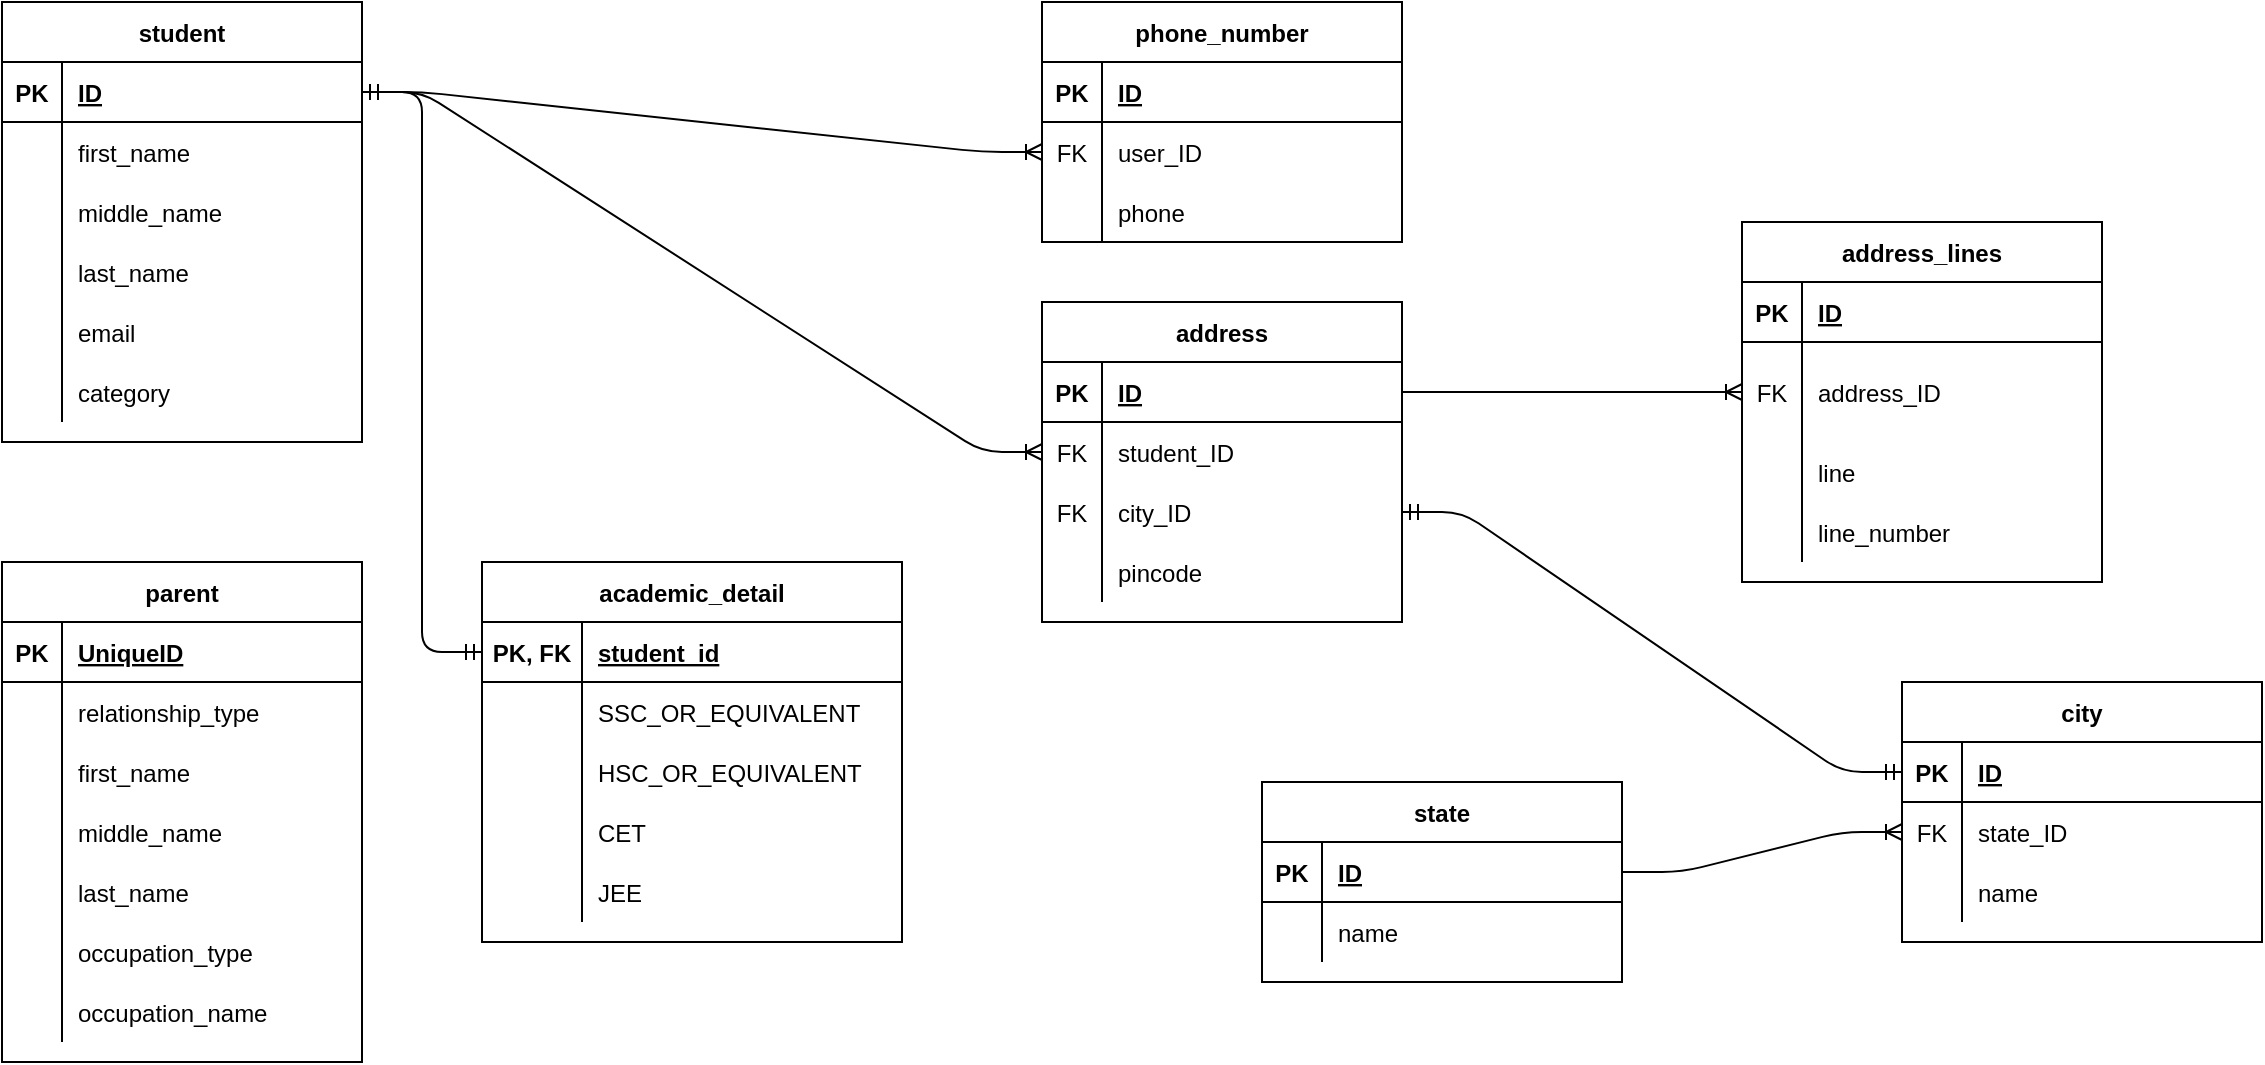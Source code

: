 <mxfile version="13.8.7" type="device"><diagram id="R2lEEEUBdFMjLlhIrx00" name="Page-1"><mxGraphModel dx="1023" dy="507" grid="1" gridSize="10" guides="1" tooltips="1" connect="1" arrows="1" fold="1" page="1" pageScale="1" pageWidth="3300" pageHeight="4681" math="0" shadow="0" extFonts="Permanent Marker^https://fonts.googleapis.com/css?family=Permanent+Marker"><root><mxCell id="0"/><mxCell id="1" parent="0"/><mxCell id="L2BtgFM6Xx4BRmpN-Ml5-1" value="student" style="shape=table;startSize=30;container=1;collapsible=1;childLayout=tableLayout;fixedRows=1;rowLines=0;fontStyle=1;align=center;resizeLast=1;" parent="1" vertex="1"><mxGeometry x="10" y="10" width="180" height="220" as="geometry"/></mxCell><mxCell id="L2BtgFM6Xx4BRmpN-Ml5-2" value="" style="shape=partialRectangle;collapsible=0;dropTarget=0;pointerEvents=0;fillColor=none;top=0;left=0;bottom=1;right=0;points=[[0,0.5],[1,0.5]];portConstraint=eastwest;" parent="L2BtgFM6Xx4BRmpN-Ml5-1" vertex="1"><mxGeometry y="30" width="180" height="30" as="geometry"/></mxCell><mxCell id="L2BtgFM6Xx4BRmpN-Ml5-3" value="PK" style="shape=partialRectangle;connectable=0;fillColor=none;top=0;left=0;bottom=0;right=0;fontStyle=1;overflow=hidden;" parent="L2BtgFM6Xx4BRmpN-Ml5-2" vertex="1"><mxGeometry width="30" height="30" as="geometry"/></mxCell><mxCell id="L2BtgFM6Xx4BRmpN-Ml5-4" value="ID" style="shape=partialRectangle;connectable=0;fillColor=none;top=0;left=0;bottom=0;right=0;align=left;spacingLeft=6;fontStyle=5;overflow=hidden;" parent="L2BtgFM6Xx4BRmpN-Ml5-2" vertex="1"><mxGeometry x="30" width="150" height="30" as="geometry"/></mxCell><mxCell id="L2BtgFM6Xx4BRmpN-Ml5-5" value="" style="shape=partialRectangle;collapsible=0;dropTarget=0;pointerEvents=0;fillColor=none;top=0;left=0;bottom=0;right=0;points=[[0,0.5],[1,0.5]];portConstraint=eastwest;" parent="L2BtgFM6Xx4BRmpN-Ml5-1" vertex="1"><mxGeometry y="60" width="180" height="30" as="geometry"/></mxCell><mxCell id="L2BtgFM6Xx4BRmpN-Ml5-6" value="" style="shape=partialRectangle;connectable=0;fillColor=none;top=0;left=0;bottom=0;right=0;editable=1;overflow=hidden;" parent="L2BtgFM6Xx4BRmpN-Ml5-5" vertex="1"><mxGeometry width="30" height="30" as="geometry"/></mxCell><mxCell id="L2BtgFM6Xx4BRmpN-Ml5-7" value="first_name" style="shape=partialRectangle;connectable=0;fillColor=none;top=0;left=0;bottom=0;right=0;align=left;spacingLeft=6;overflow=hidden;" parent="L2BtgFM6Xx4BRmpN-Ml5-5" vertex="1"><mxGeometry x="30" width="150" height="30" as="geometry"/></mxCell><mxCell id="L2BtgFM6Xx4BRmpN-Ml5-8" value="" style="shape=partialRectangle;collapsible=0;dropTarget=0;pointerEvents=0;fillColor=none;top=0;left=0;bottom=0;right=0;points=[[0,0.5],[1,0.5]];portConstraint=eastwest;" parent="L2BtgFM6Xx4BRmpN-Ml5-1" vertex="1"><mxGeometry y="90" width="180" height="30" as="geometry"/></mxCell><mxCell id="L2BtgFM6Xx4BRmpN-Ml5-9" value="" style="shape=partialRectangle;connectable=0;fillColor=none;top=0;left=0;bottom=0;right=0;editable=1;overflow=hidden;" parent="L2BtgFM6Xx4BRmpN-Ml5-8" vertex="1"><mxGeometry width="30" height="30" as="geometry"/></mxCell><mxCell id="L2BtgFM6Xx4BRmpN-Ml5-10" value="middle_name" style="shape=partialRectangle;connectable=0;fillColor=none;top=0;left=0;bottom=0;right=0;align=left;spacingLeft=6;overflow=hidden;" parent="L2BtgFM6Xx4BRmpN-Ml5-8" vertex="1"><mxGeometry x="30" width="150" height="30" as="geometry"/></mxCell><mxCell id="L2BtgFM6Xx4BRmpN-Ml5-11" value="" style="shape=partialRectangle;collapsible=0;dropTarget=0;pointerEvents=0;fillColor=none;top=0;left=0;bottom=0;right=0;points=[[0,0.5],[1,0.5]];portConstraint=eastwest;" parent="L2BtgFM6Xx4BRmpN-Ml5-1" vertex="1"><mxGeometry y="120" width="180" height="30" as="geometry"/></mxCell><mxCell id="L2BtgFM6Xx4BRmpN-Ml5-12" value="" style="shape=partialRectangle;connectable=0;fillColor=none;top=0;left=0;bottom=0;right=0;editable=1;overflow=hidden;" parent="L2BtgFM6Xx4BRmpN-Ml5-11" vertex="1"><mxGeometry width="30" height="30" as="geometry"/></mxCell><mxCell id="L2BtgFM6Xx4BRmpN-Ml5-13" value="last_name" style="shape=partialRectangle;connectable=0;fillColor=none;top=0;left=0;bottom=0;right=0;align=left;spacingLeft=6;overflow=hidden;" parent="L2BtgFM6Xx4BRmpN-Ml5-11" vertex="1"><mxGeometry x="30" width="150" height="30" as="geometry"/></mxCell><mxCell id="L2BtgFM6Xx4BRmpN-Ml5-61" value="" style="shape=partialRectangle;collapsible=0;dropTarget=0;pointerEvents=0;fillColor=none;top=0;left=0;bottom=0;right=0;points=[[0,0.5],[1,0.5]];portConstraint=eastwest;" parent="L2BtgFM6Xx4BRmpN-Ml5-1" vertex="1"><mxGeometry y="150" width="180" height="30" as="geometry"/></mxCell><mxCell id="L2BtgFM6Xx4BRmpN-Ml5-62" value="" style="shape=partialRectangle;connectable=0;fillColor=none;top=0;left=0;bottom=0;right=0;editable=1;overflow=hidden;" parent="L2BtgFM6Xx4BRmpN-Ml5-61" vertex="1"><mxGeometry width="30" height="30" as="geometry"/></mxCell><mxCell id="L2BtgFM6Xx4BRmpN-Ml5-63" value="email" style="shape=partialRectangle;connectable=0;fillColor=none;top=0;left=0;bottom=0;right=0;align=left;spacingLeft=6;overflow=hidden;" parent="L2BtgFM6Xx4BRmpN-Ml5-61" vertex="1"><mxGeometry x="30" width="150" height="30" as="geometry"/></mxCell><mxCell id="ftLNyzJf5vDYz_jU6pa2-92" value="" style="shape=partialRectangle;collapsible=0;dropTarget=0;pointerEvents=0;fillColor=none;top=0;left=0;bottom=0;right=0;points=[[0,0.5],[1,0.5]];portConstraint=eastwest;" vertex="1" parent="L2BtgFM6Xx4BRmpN-Ml5-1"><mxGeometry y="180" width="180" height="30" as="geometry"/></mxCell><mxCell id="ftLNyzJf5vDYz_jU6pa2-93" value="" style="shape=partialRectangle;connectable=0;fillColor=none;top=0;left=0;bottom=0;right=0;editable=1;overflow=hidden;" vertex="1" parent="ftLNyzJf5vDYz_jU6pa2-92"><mxGeometry width="30" height="30" as="geometry"/></mxCell><mxCell id="ftLNyzJf5vDYz_jU6pa2-94" value="category" style="shape=partialRectangle;connectable=0;fillColor=none;top=0;left=0;bottom=0;right=0;align=left;spacingLeft=6;overflow=hidden;" vertex="1" parent="ftLNyzJf5vDYz_jU6pa2-92"><mxGeometry x="30" width="150" height="30" as="geometry"/></mxCell><mxCell id="L2BtgFM6Xx4BRmpN-Ml5-14" value="phone_number" style="shape=table;startSize=30;container=1;collapsible=1;childLayout=tableLayout;fixedRows=1;rowLines=0;fontStyle=1;align=center;resizeLast=1;" parent="1" vertex="1"><mxGeometry x="530" y="10" width="180" height="120" as="geometry"/></mxCell><mxCell id="L2BtgFM6Xx4BRmpN-Ml5-15" value="" style="shape=partialRectangle;collapsible=0;dropTarget=0;pointerEvents=0;fillColor=none;top=0;left=0;bottom=1;right=0;points=[[0,0.5],[1,0.5]];portConstraint=eastwest;" parent="L2BtgFM6Xx4BRmpN-Ml5-14" vertex="1"><mxGeometry y="30" width="180" height="30" as="geometry"/></mxCell><mxCell id="L2BtgFM6Xx4BRmpN-Ml5-16" value="PK" style="shape=partialRectangle;connectable=0;fillColor=none;top=0;left=0;bottom=0;right=0;fontStyle=1;overflow=hidden;" parent="L2BtgFM6Xx4BRmpN-Ml5-15" vertex="1"><mxGeometry width="30" height="30" as="geometry"/></mxCell><mxCell id="L2BtgFM6Xx4BRmpN-Ml5-17" value="ID" style="shape=partialRectangle;connectable=0;fillColor=none;top=0;left=0;bottom=0;right=0;align=left;spacingLeft=6;fontStyle=5;overflow=hidden;" parent="L2BtgFM6Xx4BRmpN-Ml5-15" vertex="1"><mxGeometry x="30" width="150" height="30" as="geometry"/></mxCell><mxCell id="L2BtgFM6Xx4BRmpN-Ml5-104" value="" style="shape=partialRectangle;collapsible=0;dropTarget=0;pointerEvents=0;fillColor=none;top=0;left=0;bottom=0;right=0;points=[[0,0.5],[1,0.5]];portConstraint=eastwest;" parent="L2BtgFM6Xx4BRmpN-Ml5-14" vertex="1"><mxGeometry y="60" width="180" height="30" as="geometry"/></mxCell><mxCell id="L2BtgFM6Xx4BRmpN-Ml5-105" value="FK" style="shape=partialRectangle;connectable=0;fillColor=none;top=0;left=0;bottom=0;right=0;fontStyle=0;overflow=hidden;" parent="L2BtgFM6Xx4BRmpN-Ml5-104" vertex="1"><mxGeometry width="30" height="30" as="geometry"/></mxCell><mxCell id="L2BtgFM6Xx4BRmpN-Ml5-106" value="user_ID" style="shape=partialRectangle;connectable=0;fillColor=none;top=0;left=0;bottom=0;right=0;align=left;spacingLeft=6;fontStyle=0;overflow=hidden;" parent="L2BtgFM6Xx4BRmpN-Ml5-104" vertex="1"><mxGeometry x="30" width="150" height="30" as="geometry"/></mxCell><mxCell id="L2BtgFM6Xx4BRmpN-Ml5-18" value="" style="shape=partialRectangle;collapsible=0;dropTarget=0;pointerEvents=0;fillColor=none;top=0;left=0;bottom=0;right=0;points=[[0,0.5],[1,0.5]];portConstraint=eastwest;" parent="L2BtgFM6Xx4BRmpN-Ml5-14" vertex="1"><mxGeometry y="90" width="180" height="30" as="geometry"/></mxCell><mxCell id="L2BtgFM6Xx4BRmpN-Ml5-19" value="" style="shape=partialRectangle;connectable=0;fillColor=none;top=0;left=0;bottom=0;right=0;editable=1;overflow=hidden;" parent="L2BtgFM6Xx4BRmpN-Ml5-18" vertex="1"><mxGeometry width="30" height="30" as="geometry"/></mxCell><mxCell id="L2BtgFM6Xx4BRmpN-Ml5-20" value="phone" style="shape=partialRectangle;connectable=0;fillColor=none;top=0;left=0;bottom=0;right=0;align=left;spacingLeft=6;overflow=hidden;" parent="L2BtgFM6Xx4BRmpN-Ml5-18" vertex="1"><mxGeometry x="30" width="150" height="30" as="geometry"/></mxCell><mxCell id="L2BtgFM6Xx4BRmpN-Ml5-64" value="address" style="shape=table;startSize=30;container=1;collapsible=1;childLayout=tableLayout;fixedRows=1;rowLines=0;fontStyle=1;align=center;resizeLast=1;" parent="1" vertex="1"><mxGeometry x="530" y="160" width="180" height="160" as="geometry"/></mxCell><mxCell id="L2BtgFM6Xx4BRmpN-Ml5-65" value="" style="shape=partialRectangle;collapsible=0;dropTarget=0;pointerEvents=0;fillColor=none;top=0;left=0;bottom=1;right=0;points=[[0,0.5],[1,0.5]];portConstraint=eastwest;" parent="L2BtgFM6Xx4BRmpN-Ml5-64" vertex="1"><mxGeometry y="30" width="180" height="30" as="geometry"/></mxCell><mxCell id="L2BtgFM6Xx4BRmpN-Ml5-66" value="PK" style="shape=partialRectangle;connectable=0;fillColor=none;top=0;left=0;bottom=0;right=0;fontStyle=1;overflow=hidden;" parent="L2BtgFM6Xx4BRmpN-Ml5-65" vertex="1"><mxGeometry width="30" height="30" as="geometry"/></mxCell><mxCell id="L2BtgFM6Xx4BRmpN-Ml5-67" value="ID" style="shape=partialRectangle;connectable=0;fillColor=none;top=0;left=0;bottom=0;right=0;align=left;spacingLeft=6;fontStyle=5;overflow=hidden;" parent="L2BtgFM6Xx4BRmpN-Ml5-65" vertex="1"><mxGeometry x="30" width="150" height="30" as="geometry"/></mxCell><mxCell id="ftLNyzJf5vDYz_jU6pa2-6" value="" style="shape=partialRectangle;collapsible=0;dropTarget=0;pointerEvents=0;fillColor=none;top=0;left=0;bottom=0;right=0;points=[[0,0.5],[1,0.5]];portConstraint=eastwest;" vertex="1" parent="L2BtgFM6Xx4BRmpN-Ml5-64"><mxGeometry y="60" width="180" height="30" as="geometry"/></mxCell><mxCell id="ftLNyzJf5vDYz_jU6pa2-7" value="FK" style="shape=partialRectangle;connectable=0;fillColor=none;top=0;left=0;bottom=0;right=0;fontStyle=0;overflow=hidden;" vertex="1" parent="ftLNyzJf5vDYz_jU6pa2-6"><mxGeometry width="30" height="30" as="geometry"/></mxCell><mxCell id="ftLNyzJf5vDYz_jU6pa2-8" value="student_ID" style="shape=partialRectangle;connectable=0;fillColor=none;top=0;left=0;bottom=0;right=0;align=left;spacingLeft=6;fontStyle=0;overflow=hidden;" vertex="1" parent="ftLNyzJf5vDYz_jU6pa2-6"><mxGeometry x="30" width="150" height="30" as="geometry"/></mxCell><mxCell id="ftLNyzJf5vDYz_jU6pa2-44" value="" style="shape=partialRectangle;collapsible=0;dropTarget=0;pointerEvents=0;fillColor=none;top=0;left=0;bottom=0;right=0;points=[[0,0.5],[1,0.5]];portConstraint=eastwest;" vertex="1" parent="L2BtgFM6Xx4BRmpN-Ml5-64"><mxGeometry y="90" width="180" height="30" as="geometry"/></mxCell><mxCell id="ftLNyzJf5vDYz_jU6pa2-45" value="FK" style="shape=partialRectangle;connectable=0;fillColor=none;top=0;left=0;bottom=0;right=0;editable=1;overflow=hidden;" vertex="1" parent="ftLNyzJf5vDYz_jU6pa2-44"><mxGeometry width="30" height="30" as="geometry"/></mxCell><mxCell id="ftLNyzJf5vDYz_jU6pa2-46" value="city_ID" style="shape=partialRectangle;connectable=0;fillColor=none;top=0;left=0;bottom=0;right=0;align=left;spacingLeft=6;overflow=hidden;" vertex="1" parent="ftLNyzJf5vDYz_jU6pa2-44"><mxGeometry x="30" width="150" height="30" as="geometry"/></mxCell><mxCell id="ftLNyzJf5vDYz_jU6pa2-66" value="" style="shape=partialRectangle;collapsible=0;dropTarget=0;pointerEvents=0;fillColor=none;top=0;left=0;bottom=0;right=0;points=[[0,0.5],[1,0.5]];portConstraint=eastwest;" vertex="1" parent="L2BtgFM6Xx4BRmpN-Ml5-64"><mxGeometry y="120" width="180" height="30" as="geometry"/></mxCell><mxCell id="ftLNyzJf5vDYz_jU6pa2-67" value="" style="shape=partialRectangle;connectable=0;fillColor=none;top=0;left=0;bottom=0;right=0;editable=1;overflow=hidden;" vertex="1" parent="ftLNyzJf5vDYz_jU6pa2-66"><mxGeometry width="30" height="30" as="geometry"/></mxCell><mxCell id="ftLNyzJf5vDYz_jU6pa2-68" value="pincode" style="shape=partialRectangle;connectable=0;fillColor=none;top=0;left=0;bottom=0;right=0;align=left;spacingLeft=6;overflow=hidden;" vertex="1" parent="ftLNyzJf5vDYz_jU6pa2-66"><mxGeometry x="30" width="150" height="30" as="geometry"/></mxCell><mxCell id="L2BtgFM6Xx4BRmpN-Ml5-77" value="address_lines" style="shape=table;startSize=30;container=1;collapsible=1;childLayout=tableLayout;fixedRows=1;rowLines=0;fontStyle=1;align=center;resizeLast=1;" parent="1" vertex="1"><mxGeometry x="880" y="120" width="180" height="180" as="geometry"/></mxCell><mxCell id="L2BtgFM6Xx4BRmpN-Ml5-78" value="" style="shape=partialRectangle;collapsible=0;dropTarget=0;pointerEvents=0;fillColor=none;top=0;left=0;bottom=1;right=0;points=[[0,0.5],[1,0.5]];portConstraint=eastwest;" parent="L2BtgFM6Xx4BRmpN-Ml5-77" vertex="1"><mxGeometry y="30" width="180" height="30" as="geometry"/></mxCell><mxCell id="L2BtgFM6Xx4BRmpN-Ml5-79" value="PK" style="shape=partialRectangle;connectable=0;fillColor=none;top=0;left=0;bottom=0;right=0;fontStyle=1;overflow=hidden;" parent="L2BtgFM6Xx4BRmpN-Ml5-78" vertex="1"><mxGeometry width="30" height="30" as="geometry"/></mxCell><mxCell id="L2BtgFM6Xx4BRmpN-Ml5-80" value="ID" style="shape=partialRectangle;connectable=0;fillColor=none;top=0;left=0;bottom=0;right=0;align=left;spacingLeft=6;fontStyle=5;overflow=hidden;" parent="L2BtgFM6Xx4BRmpN-Ml5-78" vertex="1"><mxGeometry x="30" width="150" height="30" as="geometry"/></mxCell><mxCell id="ftLNyzJf5vDYz_jU6pa2-2" value="" style="shape=partialRectangle;collapsible=0;dropTarget=0;pointerEvents=0;fillColor=none;top=0;left=0;bottom=0;right=0;points=[[0,0.5],[1,0.5]];portConstraint=eastwest;" vertex="1" parent="L2BtgFM6Xx4BRmpN-Ml5-77"><mxGeometry y="60" width="180" height="50" as="geometry"/></mxCell><mxCell id="ftLNyzJf5vDYz_jU6pa2-3" value="FK" style="shape=partialRectangle;connectable=0;fillColor=none;top=0;left=0;bottom=0;right=0;fontStyle=0;overflow=hidden;" vertex="1" parent="ftLNyzJf5vDYz_jU6pa2-2"><mxGeometry width="30" height="50" as="geometry"/></mxCell><mxCell id="ftLNyzJf5vDYz_jU6pa2-4" value="address_ID" style="shape=partialRectangle;connectable=0;fillColor=none;top=0;left=0;bottom=0;right=0;align=left;spacingLeft=6;fontStyle=0;overflow=hidden;" vertex="1" parent="ftLNyzJf5vDYz_jU6pa2-2"><mxGeometry x="30" width="150" height="50" as="geometry"/></mxCell><mxCell id="ftLNyzJf5vDYz_jU6pa2-69" value="" style="shape=partialRectangle;collapsible=0;dropTarget=0;pointerEvents=0;fillColor=none;top=0;left=0;bottom=0;right=0;points=[[0,0.5],[1,0.5]];portConstraint=eastwest;" vertex="1" parent="L2BtgFM6Xx4BRmpN-Ml5-77"><mxGeometry y="110" width="180" height="30" as="geometry"/></mxCell><mxCell id="ftLNyzJf5vDYz_jU6pa2-70" value="" style="shape=partialRectangle;connectable=0;fillColor=none;top=0;left=0;bottom=0;right=0;editable=1;overflow=hidden;" vertex="1" parent="ftLNyzJf5vDYz_jU6pa2-69"><mxGeometry width="30" height="30" as="geometry"/></mxCell><mxCell id="ftLNyzJf5vDYz_jU6pa2-71" value="line" style="shape=partialRectangle;connectable=0;fillColor=none;top=0;left=0;bottom=0;right=0;align=left;spacingLeft=6;overflow=hidden;" vertex="1" parent="ftLNyzJf5vDYz_jU6pa2-69"><mxGeometry x="30" width="150" height="30" as="geometry"/></mxCell><mxCell id="L2BtgFM6Xx4BRmpN-Ml5-81" value="" style="shape=partialRectangle;collapsible=0;dropTarget=0;pointerEvents=0;fillColor=none;top=0;left=0;bottom=0;right=0;points=[[0,0.5],[1,0.5]];portConstraint=eastwest;" parent="L2BtgFM6Xx4BRmpN-Ml5-77" vertex="1"><mxGeometry y="140" width="180" height="30" as="geometry"/></mxCell><mxCell id="L2BtgFM6Xx4BRmpN-Ml5-82" value="" style="shape=partialRectangle;connectable=0;fillColor=none;top=0;left=0;bottom=0;right=0;editable=1;overflow=hidden;" parent="L2BtgFM6Xx4BRmpN-Ml5-81" vertex="1"><mxGeometry width="30" height="30" as="geometry"/></mxCell><mxCell id="L2BtgFM6Xx4BRmpN-Ml5-83" value="line_number" style="shape=partialRectangle;connectable=0;fillColor=none;top=0;left=0;bottom=0;right=0;align=left;spacingLeft=6;overflow=hidden;" parent="L2BtgFM6Xx4BRmpN-Ml5-81" vertex="1"><mxGeometry x="30" width="150" height="30" as="geometry"/></mxCell><mxCell id="ftLNyzJf5vDYz_jU6pa2-1" value="" style="edgeStyle=entityRelationEdgeStyle;fontSize=12;html=1;endArrow=ERoneToMany;exitX=1;exitY=0.5;exitDx=0;exitDy=0;entryX=0;entryY=0.5;entryDx=0;entryDy=0;" edge="1" parent="1" source="L2BtgFM6Xx4BRmpN-Ml5-2" target="L2BtgFM6Xx4BRmpN-Ml5-104"><mxGeometry width="100" height="100" relative="1" as="geometry"><mxPoint x="390" y="180" as="sourcePoint"/><mxPoint x="490" y="80" as="targetPoint"/></mxGeometry></mxCell><mxCell id="ftLNyzJf5vDYz_jU6pa2-5" value="" style="edgeStyle=entityRelationEdgeStyle;fontSize=12;html=1;endArrow=ERoneToMany;entryX=0;entryY=0.5;entryDx=0;entryDy=0;exitX=1;exitY=0.5;exitDx=0;exitDy=0;" edge="1" parent="1" source="L2BtgFM6Xx4BRmpN-Ml5-65" target="ftLNyzJf5vDYz_jU6pa2-2"><mxGeometry width="100" height="100" relative="1" as="geometry"><mxPoint x="160" y="460" as="sourcePoint"/><mxPoint x="260" y="360" as="targetPoint"/></mxGeometry></mxCell><mxCell id="ftLNyzJf5vDYz_jU6pa2-9" value="" style="edgeStyle=entityRelationEdgeStyle;fontSize=12;html=1;endArrow=ERoneToMany;exitX=1;exitY=0.5;exitDx=0;exitDy=0;entryX=0;entryY=0.5;entryDx=0;entryDy=0;" edge="1" parent="1" source="L2BtgFM6Xx4BRmpN-Ml5-2" target="ftLNyzJf5vDYz_jU6pa2-6"><mxGeometry width="100" height="100" relative="1" as="geometry"><mxPoint x="80" y="440" as="sourcePoint"/><mxPoint x="180" y="340" as="targetPoint"/></mxGeometry></mxCell><mxCell id="ftLNyzJf5vDYz_jU6pa2-14" value="state" style="shape=table;startSize=30;container=1;collapsible=1;childLayout=tableLayout;fixedRows=1;rowLines=0;fontStyle=1;align=center;resizeLast=1;" vertex="1" parent="1"><mxGeometry x="640" y="400" width="180" height="100" as="geometry"/></mxCell><mxCell id="ftLNyzJf5vDYz_jU6pa2-15" value="" style="shape=partialRectangle;collapsible=0;dropTarget=0;pointerEvents=0;fillColor=none;top=0;left=0;bottom=1;right=0;points=[[0,0.5],[1,0.5]];portConstraint=eastwest;" vertex="1" parent="ftLNyzJf5vDYz_jU6pa2-14"><mxGeometry y="30" width="180" height="30" as="geometry"/></mxCell><mxCell id="ftLNyzJf5vDYz_jU6pa2-16" value="PK" style="shape=partialRectangle;connectable=0;fillColor=none;top=0;left=0;bottom=0;right=0;fontStyle=1;overflow=hidden;" vertex="1" parent="ftLNyzJf5vDYz_jU6pa2-15"><mxGeometry width="30" height="30" as="geometry"/></mxCell><mxCell id="ftLNyzJf5vDYz_jU6pa2-17" value="ID" style="shape=partialRectangle;connectable=0;fillColor=none;top=0;left=0;bottom=0;right=0;align=left;spacingLeft=6;fontStyle=5;overflow=hidden;" vertex="1" parent="ftLNyzJf5vDYz_jU6pa2-15"><mxGeometry x="30" width="150" height="30" as="geometry"/></mxCell><mxCell id="ftLNyzJf5vDYz_jU6pa2-18" value="" style="shape=partialRectangle;collapsible=0;dropTarget=0;pointerEvents=0;fillColor=none;top=0;left=0;bottom=0;right=0;points=[[0,0.5],[1,0.5]];portConstraint=eastwest;" vertex="1" parent="ftLNyzJf5vDYz_jU6pa2-14"><mxGeometry y="60" width="180" height="30" as="geometry"/></mxCell><mxCell id="ftLNyzJf5vDYz_jU6pa2-19" value="" style="shape=partialRectangle;connectable=0;fillColor=none;top=0;left=0;bottom=0;right=0;editable=1;overflow=hidden;" vertex="1" parent="ftLNyzJf5vDYz_jU6pa2-18"><mxGeometry width="30" height="30" as="geometry"/></mxCell><mxCell id="ftLNyzJf5vDYz_jU6pa2-20" value="name" style="shape=partialRectangle;connectable=0;fillColor=none;top=0;left=0;bottom=0;right=0;align=left;spacingLeft=6;overflow=hidden;" vertex="1" parent="ftLNyzJf5vDYz_jU6pa2-18"><mxGeometry x="30" width="150" height="30" as="geometry"/></mxCell><mxCell id="ftLNyzJf5vDYz_jU6pa2-28" value="city" style="shape=table;startSize=30;container=1;collapsible=1;childLayout=tableLayout;fixedRows=1;rowLines=0;fontStyle=1;align=center;resizeLast=1;" vertex="1" parent="1"><mxGeometry x="960" y="350" width="180" height="130" as="geometry"/></mxCell><mxCell id="ftLNyzJf5vDYz_jU6pa2-29" value="" style="shape=partialRectangle;collapsible=0;dropTarget=0;pointerEvents=0;fillColor=none;top=0;left=0;bottom=1;right=0;points=[[0,0.5],[1,0.5]];portConstraint=eastwest;" vertex="1" parent="ftLNyzJf5vDYz_jU6pa2-28"><mxGeometry y="30" width="180" height="30" as="geometry"/></mxCell><mxCell id="ftLNyzJf5vDYz_jU6pa2-30" value="PK" style="shape=partialRectangle;connectable=0;fillColor=none;top=0;left=0;bottom=0;right=0;fontStyle=1;overflow=hidden;" vertex="1" parent="ftLNyzJf5vDYz_jU6pa2-29"><mxGeometry width="30" height="30" as="geometry"/></mxCell><mxCell id="ftLNyzJf5vDYz_jU6pa2-31" value="ID" style="shape=partialRectangle;connectable=0;fillColor=none;top=0;left=0;bottom=0;right=0;align=left;spacingLeft=6;fontStyle=5;overflow=hidden;" vertex="1" parent="ftLNyzJf5vDYz_jU6pa2-29"><mxGeometry x="30" width="150" height="30" as="geometry"/></mxCell><mxCell id="ftLNyzJf5vDYz_jU6pa2-48" value="" style="shape=partialRectangle;collapsible=0;dropTarget=0;pointerEvents=0;fillColor=none;top=0;left=0;bottom=0;right=0;points=[[0,0.5],[1,0.5]];portConstraint=eastwest;" vertex="1" parent="ftLNyzJf5vDYz_jU6pa2-28"><mxGeometry y="60" width="180" height="30" as="geometry"/></mxCell><mxCell id="ftLNyzJf5vDYz_jU6pa2-49" value="FK" style="shape=partialRectangle;connectable=0;fillColor=none;top=0;left=0;bottom=0;right=0;fontStyle=0;overflow=hidden;" vertex="1" parent="ftLNyzJf5vDYz_jU6pa2-48"><mxGeometry width="30" height="30" as="geometry"/></mxCell><mxCell id="ftLNyzJf5vDYz_jU6pa2-50" value="state_ID" style="shape=partialRectangle;connectable=0;fillColor=none;top=0;left=0;bottom=0;right=0;align=left;spacingLeft=6;fontStyle=0;overflow=hidden;" vertex="1" parent="ftLNyzJf5vDYz_jU6pa2-48"><mxGeometry x="30" width="150" height="30" as="geometry"/></mxCell><mxCell id="ftLNyzJf5vDYz_jU6pa2-32" value="" style="shape=partialRectangle;collapsible=0;dropTarget=0;pointerEvents=0;fillColor=none;top=0;left=0;bottom=0;right=0;points=[[0,0.5],[1,0.5]];portConstraint=eastwest;" vertex="1" parent="ftLNyzJf5vDYz_jU6pa2-28"><mxGeometry y="90" width="180" height="30" as="geometry"/></mxCell><mxCell id="ftLNyzJf5vDYz_jU6pa2-33" value="" style="shape=partialRectangle;connectable=0;fillColor=none;top=0;left=0;bottom=0;right=0;editable=1;overflow=hidden;" vertex="1" parent="ftLNyzJf5vDYz_jU6pa2-32"><mxGeometry width="30" height="30" as="geometry"/></mxCell><mxCell id="ftLNyzJf5vDYz_jU6pa2-34" value="name" style="shape=partialRectangle;connectable=0;fillColor=none;top=0;left=0;bottom=0;right=0;align=left;spacingLeft=6;overflow=hidden;" vertex="1" parent="ftLNyzJf5vDYz_jU6pa2-32"><mxGeometry x="30" width="150" height="30" as="geometry"/></mxCell><mxCell id="ftLNyzJf5vDYz_jU6pa2-51" value="" style="edgeStyle=entityRelationEdgeStyle;fontSize=12;html=1;endArrow=ERoneToMany;exitX=1;exitY=0.5;exitDx=0;exitDy=0;entryX=0;entryY=0.5;entryDx=0;entryDy=0;" edge="1" parent="1" source="ftLNyzJf5vDYz_jU6pa2-15" target="ftLNyzJf5vDYz_jU6pa2-48"><mxGeometry width="100" height="100" relative="1" as="geometry"><mxPoint x="840" y="320" as="sourcePoint"/><mxPoint x="940" y="220" as="targetPoint"/></mxGeometry></mxCell><mxCell id="ftLNyzJf5vDYz_jU6pa2-53" value="" style="edgeStyle=entityRelationEdgeStyle;fontSize=12;html=1;endArrow=ERmandOne;startArrow=ERmandOne;exitX=1;exitY=0.5;exitDx=0;exitDy=0;entryX=0;entryY=0.5;entryDx=0;entryDy=0;" edge="1" parent="1" source="ftLNyzJf5vDYz_jU6pa2-44" target="ftLNyzJf5vDYz_jU6pa2-29"><mxGeometry width="100" height="100" relative="1" as="geometry"><mxPoint x="860" y="310" as="sourcePoint"/><mxPoint x="960" y="210" as="targetPoint"/></mxGeometry></mxCell><mxCell id="ftLNyzJf5vDYz_jU6pa2-72" value="academic_detail" style="shape=table;startSize=30;container=1;collapsible=1;childLayout=tableLayout;fixedRows=1;rowLines=0;fontStyle=1;align=center;resizeLast=1;" vertex="1" parent="1"><mxGeometry x="250" y="290" width="210" height="190" as="geometry"/></mxCell><mxCell id="ftLNyzJf5vDYz_jU6pa2-73" value="" style="shape=partialRectangle;collapsible=0;dropTarget=0;pointerEvents=0;fillColor=none;top=0;left=0;bottom=1;right=0;points=[[0,0.5],[1,0.5]];portConstraint=eastwest;" vertex="1" parent="ftLNyzJf5vDYz_jU6pa2-72"><mxGeometry y="30" width="210" height="30" as="geometry"/></mxCell><mxCell id="ftLNyzJf5vDYz_jU6pa2-74" value="PK, FK" style="shape=partialRectangle;connectable=0;fillColor=none;top=0;left=0;bottom=0;right=0;fontStyle=1;overflow=hidden;" vertex="1" parent="ftLNyzJf5vDYz_jU6pa2-73"><mxGeometry width="50" height="30" as="geometry"/></mxCell><mxCell id="ftLNyzJf5vDYz_jU6pa2-75" value="student_id" style="shape=partialRectangle;connectable=0;fillColor=none;top=0;left=0;bottom=0;right=0;align=left;spacingLeft=6;fontStyle=5;overflow=hidden;" vertex="1" parent="ftLNyzJf5vDYz_jU6pa2-73"><mxGeometry x="50" width="160" height="30" as="geometry"/></mxCell><mxCell id="ftLNyzJf5vDYz_jU6pa2-76" value="" style="shape=partialRectangle;collapsible=0;dropTarget=0;pointerEvents=0;fillColor=none;top=0;left=0;bottom=0;right=0;points=[[0,0.5],[1,0.5]];portConstraint=eastwest;" vertex="1" parent="ftLNyzJf5vDYz_jU6pa2-72"><mxGeometry y="60" width="210" height="30" as="geometry"/></mxCell><mxCell id="ftLNyzJf5vDYz_jU6pa2-77" value="" style="shape=partialRectangle;connectable=0;fillColor=none;top=0;left=0;bottom=0;right=0;editable=1;overflow=hidden;" vertex="1" parent="ftLNyzJf5vDYz_jU6pa2-76"><mxGeometry width="50" height="30" as="geometry"/></mxCell><mxCell id="ftLNyzJf5vDYz_jU6pa2-78" value="SSC_OR_EQUIVALENT" style="shape=partialRectangle;connectable=0;fillColor=none;top=0;left=0;bottom=0;right=0;align=left;spacingLeft=6;overflow=hidden;" vertex="1" parent="ftLNyzJf5vDYz_jU6pa2-76"><mxGeometry x="50" width="160" height="30" as="geometry"/></mxCell><mxCell id="ftLNyzJf5vDYz_jU6pa2-79" value="" style="shape=partialRectangle;collapsible=0;dropTarget=0;pointerEvents=0;fillColor=none;top=0;left=0;bottom=0;right=0;points=[[0,0.5],[1,0.5]];portConstraint=eastwest;" vertex="1" parent="ftLNyzJf5vDYz_jU6pa2-72"><mxGeometry y="90" width="210" height="30" as="geometry"/></mxCell><mxCell id="ftLNyzJf5vDYz_jU6pa2-80" value="" style="shape=partialRectangle;connectable=0;fillColor=none;top=0;left=0;bottom=0;right=0;editable=1;overflow=hidden;" vertex="1" parent="ftLNyzJf5vDYz_jU6pa2-79"><mxGeometry width="50" height="30" as="geometry"/></mxCell><mxCell id="ftLNyzJf5vDYz_jU6pa2-81" value="HSC_OR_EQUIVALENT" style="shape=partialRectangle;connectable=0;fillColor=none;top=0;left=0;bottom=0;right=0;align=left;spacingLeft=6;overflow=hidden;" vertex="1" parent="ftLNyzJf5vDYz_jU6pa2-79"><mxGeometry x="50" width="160" height="30" as="geometry"/></mxCell><mxCell id="ftLNyzJf5vDYz_jU6pa2-82" value="" style="shape=partialRectangle;collapsible=0;dropTarget=0;pointerEvents=0;fillColor=none;top=0;left=0;bottom=0;right=0;points=[[0,0.5],[1,0.5]];portConstraint=eastwest;" vertex="1" parent="ftLNyzJf5vDYz_jU6pa2-72"><mxGeometry y="120" width="210" height="30" as="geometry"/></mxCell><mxCell id="ftLNyzJf5vDYz_jU6pa2-83" value="" style="shape=partialRectangle;connectable=0;fillColor=none;top=0;left=0;bottom=0;right=0;editable=1;overflow=hidden;" vertex="1" parent="ftLNyzJf5vDYz_jU6pa2-82"><mxGeometry width="50" height="30" as="geometry"/></mxCell><mxCell id="ftLNyzJf5vDYz_jU6pa2-84" value="CET" style="shape=partialRectangle;connectable=0;fillColor=none;top=0;left=0;bottom=0;right=0;align=left;spacingLeft=6;overflow=hidden;" vertex="1" parent="ftLNyzJf5vDYz_jU6pa2-82"><mxGeometry x="50" width="160" height="30" as="geometry"/></mxCell><mxCell id="ftLNyzJf5vDYz_jU6pa2-85" value="" style="shape=partialRectangle;collapsible=0;dropTarget=0;pointerEvents=0;fillColor=none;top=0;left=0;bottom=0;right=0;points=[[0,0.5],[1,0.5]];portConstraint=eastwest;" vertex="1" parent="ftLNyzJf5vDYz_jU6pa2-72"><mxGeometry y="150" width="210" height="30" as="geometry"/></mxCell><mxCell id="ftLNyzJf5vDYz_jU6pa2-86" value="" style="shape=partialRectangle;connectable=0;fillColor=none;top=0;left=0;bottom=0;right=0;editable=1;overflow=hidden;" vertex="1" parent="ftLNyzJf5vDYz_jU6pa2-85"><mxGeometry width="50" height="30" as="geometry"/></mxCell><mxCell id="ftLNyzJf5vDYz_jU6pa2-87" value="JEE" style="shape=partialRectangle;connectable=0;fillColor=none;top=0;left=0;bottom=0;right=0;align=left;spacingLeft=6;overflow=hidden;" vertex="1" parent="ftLNyzJf5vDYz_jU6pa2-85"><mxGeometry x="50" width="160" height="30" as="geometry"/></mxCell><mxCell id="ftLNyzJf5vDYz_jU6pa2-91" value="" style="edgeStyle=entityRelationEdgeStyle;fontSize=12;html=1;endArrow=ERmandOne;startArrow=ERmandOne;exitX=1;exitY=0.5;exitDx=0;exitDy=0;entryX=0;entryY=0.5;entryDx=0;entryDy=0;" edge="1" parent="1" source="L2BtgFM6Xx4BRmpN-Ml5-2" target="ftLNyzJf5vDYz_jU6pa2-73"><mxGeometry width="100" height="100" relative="1" as="geometry"><mxPoint x="500" y="270" as="sourcePoint"/><mxPoint x="600" y="170" as="targetPoint"/></mxGeometry></mxCell><mxCell id="ftLNyzJf5vDYz_jU6pa2-95" value="parent" style="shape=table;startSize=30;container=1;collapsible=1;childLayout=tableLayout;fixedRows=1;rowLines=0;fontStyle=1;align=center;resizeLast=1;" vertex="1" parent="1"><mxGeometry x="10" y="290" width="180" height="250" as="geometry"/></mxCell><mxCell id="ftLNyzJf5vDYz_jU6pa2-96" value="" style="shape=partialRectangle;collapsible=0;dropTarget=0;pointerEvents=0;fillColor=none;top=0;left=0;bottom=1;right=0;points=[[0,0.5],[1,0.5]];portConstraint=eastwest;" vertex="1" parent="ftLNyzJf5vDYz_jU6pa2-95"><mxGeometry y="30" width="180" height="30" as="geometry"/></mxCell><mxCell id="ftLNyzJf5vDYz_jU6pa2-97" value="PK" style="shape=partialRectangle;connectable=0;fillColor=none;top=0;left=0;bottom=0;right=0;fontStyle=1;overflow=hidden;" vertex="1" parent="ftLNyzJf5vDYz_jU6pa2-96"><mxGeometry width="30" height="30" as="geometry"/></mxCell><mxCell id="ftLNyzJf5vDYz_jU6pa2-98" value="UniqueID" style="shape=partialRectangle;connectable=0;fillColor=none;top=0;left=0;bottom=0;right=0;align=left;spacingLeft=6;fontStyle=5;overflow=hidden;" vertex="1" parent="ftLNyzJf5vDYz_jU6pa2-96"><mxGeometry x="30" width="150" height="30" as="geometry"/></mxCell><mxCell id="ftLNyzJf5vDYz_jU6pa2-99" value="" style="shape=partialRectangle;collapsible=0;dropTarget=0;pointerEvents=0;fillColor=none;top=0;left=0;bottom=0;right=0;points=[[0,0.5],[1,0.5]];portConstraint=eastwest;" vertex="1" parent="ftLNyzJf5vDYz_jU6pa2-95"><mxGeometry y="60" width="180" height="30" as="geometry"/></mxCell><mxCell id="ftLNyzJf5vDYz_jU6pa2-100" value="" style="shape=partialRectangle;connectable=0;fillColor=none;top=0;left=0;bottom=0;right=0;editable=1;overflow=hidden;" vertex="1" parent="ftLNyzJf5vDYz_jU6pa2-99"><mxGeometry width="30" height="30" as="geometry"/></mxCell><mxCell id="ftLNyzJf5vDYz_jU6pa2-101" value="relationship_type" style="shape=partialRectangle;connectable=0;fillColor=none;top=0;left=0;bottom=0;right=0;align=left;spacingLeft=6;overflow=hidden;" vertex="1" parent="ftLNyzJf5vDYz_jU6pa2-99"><mxGeometry x="30" width="150" height="30" as="geometry"/></mxCell><mxCell id="ftLNyzJf5vDYz_jU6pa2-102" value="" style="shape=partialRectangle;collapsible=0;dropTarget=0;pointerEvents=0;fillColor=none;top=0;left=0;bottom=0;right=0;points=[[0,0.5],[1,0.5]];portConstraint=eastwest;" vertex="1" parent="ftLNyzJf5vDYz_jU6pa2-95"><mxGeometry y="90" width="180" height="30" as="geometry"/></mxCell><mxCell id="ftLNyzJf5vDYz_jU6pa2-103" value="" style="shape=partialRectangle;connectable=0;fillColor=none;top=0;left=0;bottom=0;right=0;editable=1;overflow=hidden;" vertex="1" parent="ftLNyzJf5vDYz_jU6pa2-102"><mxGeometry width="30" height="30" as="geometry"/></mxCell><mxCell id="ftLNyzJf5vDYz_jU6pa2-104" value="first_name" style="shape=partialRectangle;connectable=0;fillColor=none;top=0;left=0;bottom=0;right=0;align=left;spacingLeft=6;overflow=hidden;" vertex="1" parent="ftLNyzJf5vDYz_jU6pa2-102"><mxGeometry x="30" width="150" height="30" as="geometry"/></mxCell><mxCell id="ftLNyzJf5vDYz_jU6pa2-108" value="" style="shape=partialRectangle;collapsible=0;dropTarget=0;pointerEvents=0;fillColor=none;top=0;left=0;bottom=0;right=0;points=[[0,0.5],[1,0.5]];portConstraint=eastwest;" vertex="1" parent="ftLNyzJf5vDYz_jU6pa2-95"><mxGeometry y="120" width="180" height="30" as="geometry"/></mxCell><mxCell id="ftLNyzJf5vDYz_jU6pa2-109" value="" style="shape=partialRectangle;connectable=0;fillColor=none;top=0;left=0;bottom=0;right=0;editable=1;overflow=hidden;" vertex="1" parent="ftLNyzJf5vDYz_jU6pa2-108"><mxGeometry width="30" height="30" as="geometry"/></mxCell><mxCell id="ftLNyzJf5vDYz_jU6pa2-110" value="middle_name" style="shape=partialRectangle;connectable=0;fillColor=none;top=0;left=0;bottom=0;right=0;align=left;spacingLeft=6;overflow=hidden;" vertex="1" parent="ftLNyzJf5vDYz_jU6pa2-108"><mxGeometry x="30" width="150" height="30" as="geometry"/></mxCell><mxCell id="ftLNyzJf5vDYz_jU6pa2-105" value="" style="shape=partialRectangle;collapsible=0;dropTarget=0;pointerEvents=0;fillColor=none;top=0;left=0;bottom=0;right=0;points=[[0,0.5],[1,0.5]];portConstraint=eastwest;" vertex="1" parent="ftLNyzJf5vDYz_jU6pa2-95"><mxGeometry y="150" width="180" height="30" as="geometry"/></mxCell><mxCell id="ftLNyzJf5vDYz_jU6pa2-106" value="" style="shape=partialRectangle;connectable=0;fillColor=none;top=0;left=0;bottom=0;right=0;editable=1;overflow=hidden;" vertex="1" parent="ftLNyzJf5vDYz_jU6pa2-105"><mxGeometry width="30" height="30" as="geometry"/></mxCell><mxCell id="ftLNyzJf5vDYz_jU6pa2-107" value="last_name" style="shape=partialRectangle;connectable=0;fillColor=none;top=0;left=0;bottom=0;right=0;align=left;spacingLeft=6;overflow=hidden;" vertex="1" parent="ftLNyzJf5vDYz_jU6pa2-105"><mxGeometry x="30" width="150" height="30" as="geometry"/></mxCell><mxCell id="ftLNyzJf5vDYz_jU6pa2-111" value="" style="shape=partialRectangle;collapsible=0;dropTarget=0;pointerEvents=0;fillColor=none;top=0;left=0;bottom=0;right=0;points=[[0,0.5],[1,0.5]];portConstraint=eastwest;" vertex="1" parent="ftLNyzJf5vDYz_jU6pa2-95"><mxGeometry y="180" width="180" height="30" as="geometry"/></mxCell><mxCell id="ftLNyzJf5vDYz_jU6pa2-112" value="" style="shape=partialRectangle;connectable=0;fillColor=none;top=0;left=0;bottom=0;right=0;editable=1;overflow=hidden;" vertex="1" parent="ftLNyzJf5vDYz_jU6pa2-111"><mxGeometry width="30" height="30" as="geometry"/></mxCell><mxCell id="ftLNyzJf5vDYz_jU6pa2-113" value="occupation_type" style="shape=partialRectangle;connectable=0;fillColor=none;top=0;left=0;bottom=0;right=0;align=left;spacingLeft=6;overflow=hidden;" vertex="1" parent="ftLNyzJf5vDYz_jU6pa2-111"><mxGeometry x="30" width="150" height="30" as="geometry"/></mxCell><mxCell id="ftLNyzJf5vDYz_jU6pa2-114" value="" style="shape=partialRectangle;collapsible=0;dropTarget=0;pointerEvents=0;fillColor=none;top=0;left=0;bottom=0;right=0;points=[[0,0.5],[1,0.5]];portConstraint=eastwest;" vertex="1" parent="ftLNyzJf5vDYz_jU6pa2-95"><mxGeometry y="210" width="180" height="30" as="geometry"/></mxCell><mxCell id="ftLNyzJf5vDYz_jU6pa2-115" value="" style="shape=partialRectangle;connectable=0;fillColor=none;top=0;left=0;bottom=0;right=0;editable=1;overflow=hidden;" vertex="1" parent="ftLNyzJf5vDYz_jU6pa2-114"><mxGeometry width="30" height="30" as="geometry"/></mxCell><mxCell id="ftLNyzJf5vDYz_jU6pa2-116" value="occupation_name" style="shape=partialRectangle;connectable=0;fillColor=none;top=0;left=0;bottom=0;right=0;align=left;spacingLeft=6;overflow=hidden;" vertex="1" parent="ftLNyzJf5vDYz_jU6pa2-114"><mxGeometry x="30" width="150" height="30" as="geometry"/></mxCell></root></mxGraphModel></diagram></mxfile>